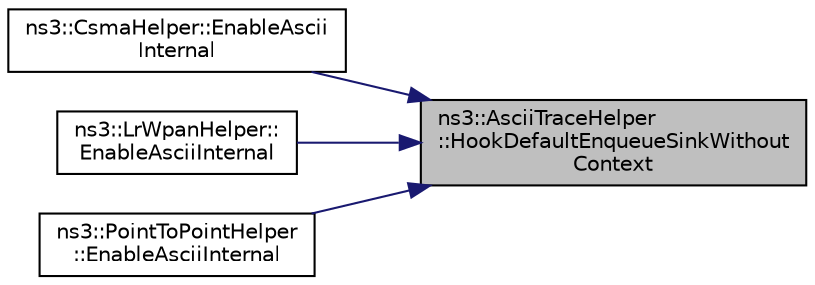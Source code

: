 digraph "ns3::AsciiTraceHelper::HookDefaultEnqueueSinkWithoutContext"
{
 // LATEX_PDF_SIZE
  edge [fontname="Helvetica",fontsize="10",labelfontname="Helvetica",labelfontsize="10"];
  node [fontname="Helvetica",fontsize="10",shape=record];
  rankdir="RL";
  Node1 [label="ns3::AsciiTraceHelper\l::HookDefaultEnqueueSinkWithout\lContext",height=0.2,width=0.4,color="black", fillcolor="grey75", style="filled", fontcolor="black",tooltip="Hook a trace source to the default enqueue operation trace sink that does not accept nor log a trace ..."];
  Node1 -> Node2 [dir="back",color="midnightblue",fontsize="10",style="solid",fontname="Helvetica"];
  Node2 [label="ns3::CsmaHelper::EnableAscii\lInternal",height=0.2,width=0.4,color="black", fillcolor="white", style="filled",URL="$classns3_1_1_csma_helper.html#af2eac110641882febd39247258efda54",tooltip="Enable ascii trace output on the indicated net device."];
  Node1 -> Node3 [dir="back",color="midnightblue",fontsize="10",style="solid",fontname="Helvetica"];
  Node3 [label="ns3::LrWpanHelper::\lEnableAsciiInternal",height=0.2,width=0.4,color="black", fillcolor="white", style="filled",URL="$classns3_1_1_lr_wpan_helper.html#a0accf3ecc8c464cde332c92dca565c05",tooltip="Enable ascii trace output on the indicated net device."];
  Node1 -> Node4 [dir="back",color="midnightblue",fontsize="10",style="solid",fontname="Helvetica"];
  Node4 [label="ns3::PointToPointHelper\l::EnableAsciiInternal",height=0.2,width=0.4,color="black", fillcolor="white", style="filled",URL="$classns3_1_1_point_to_point_helper.html#a500491e31095208060544b015d1112d5",tooltip="Enable ascii trace output on the indicated net device."];
}
